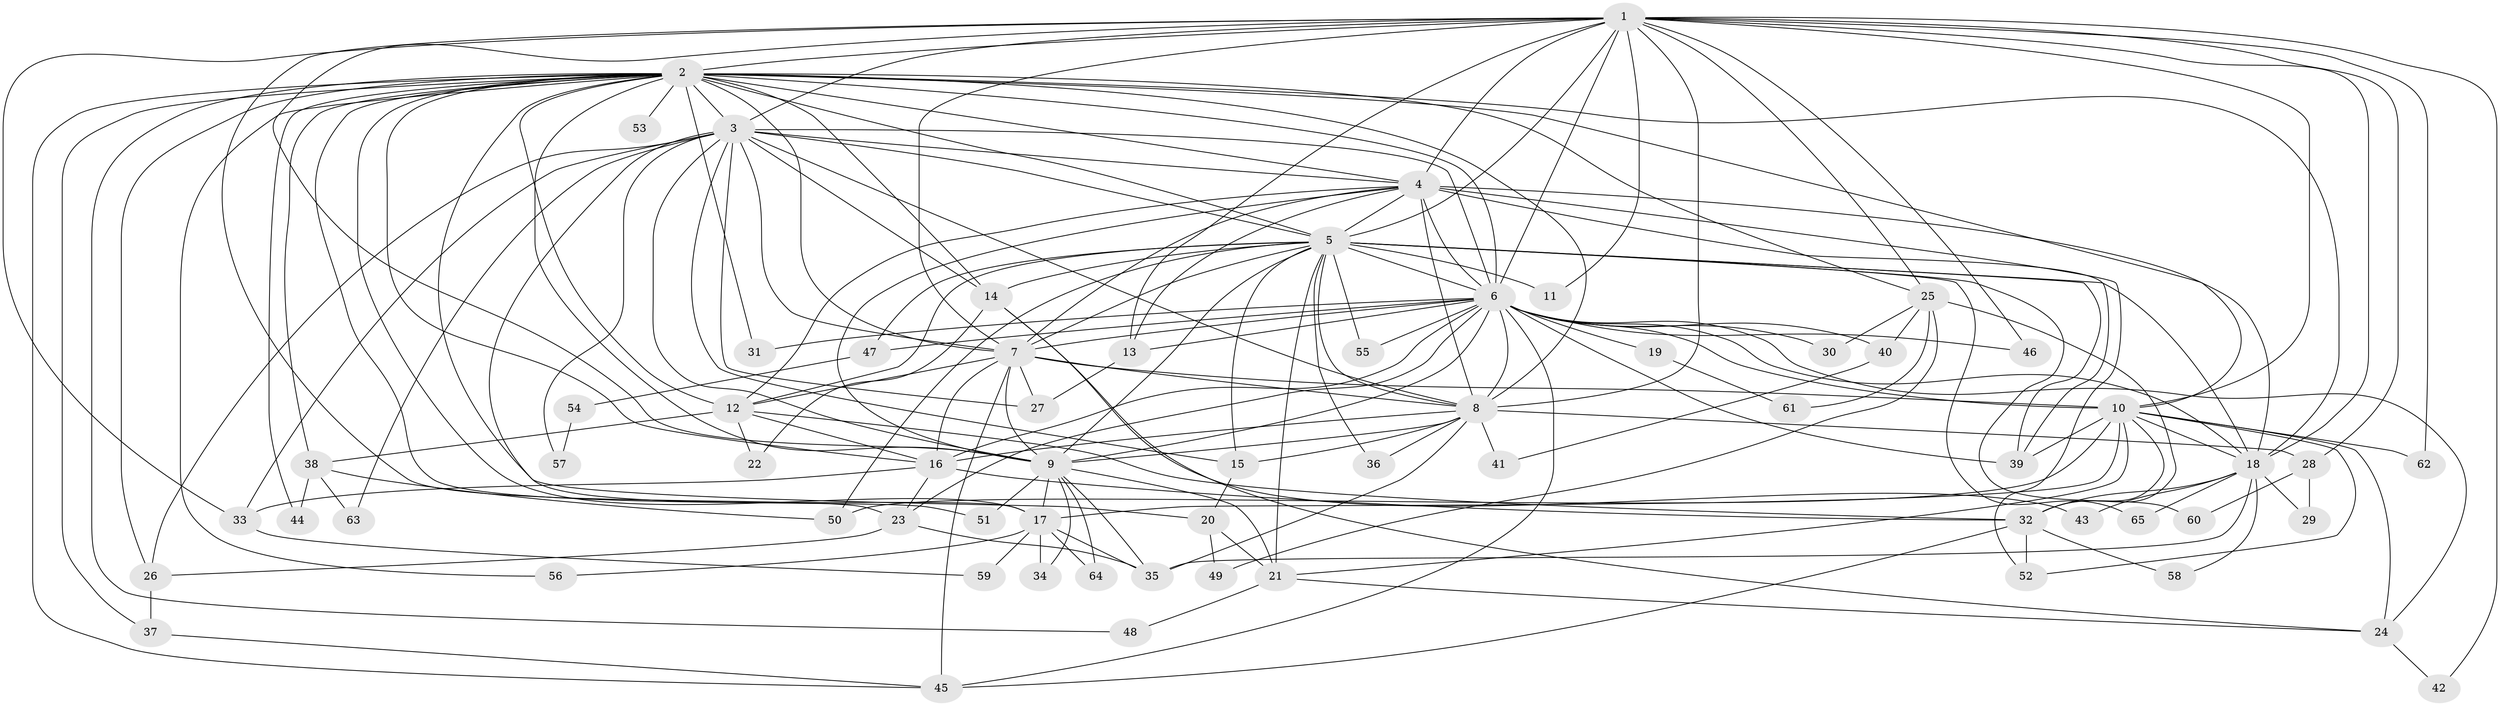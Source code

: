 // original degree distribution, {25: 0.015503875968992248, 31: 0.007751937984496124, 20: 0.007751937984496124, 23: 0.015503875968992248, 29: 0.007751937984496124, 26: 0.007751937984496124, 16: 0.015503875968992248, 4: 0.07751937984496124, 3: 0.15503875968992248, 6: 0.015503875968992248, 5: 0.06976744186046512, 2: 0.5813953488372093, 9: 0.007751937984496124, 8: 0.015503875968992248}
// Generated by graph-tools (version 1.1) at 2025/35/03/09/25 02:35:04]
// undirected, 65 vertices, 182 edges
graph export_dot {
graph [start="1"]
  node [color=gray90,style=filled];
  1;
  2;
  3;
  4;
  5;
  6;
  7;
  8;
  9;
  10;
  11;
  12;
  13;
  14;
  15;
  16;
  17;
  18;
  19;
  20;
  21;
  22;
  23;
  24;
  25;
  26;
  27;
  28;
  29;
  30;
  31;
  32;
  33;
  34;
  35;
  36;
  37;
  38;
  39;
  40;
  41;
  42;
  43;
  44;
  45;
  46;
  47;
  48;
  49;
  50;
  51;
  52;
  53;
  54;
  55;
  56;
  57;
  58;
  59;
  60;
  61;
  62;
  63;
  64;
  65;
  1 -- 2 [weight=2.0];
  1 -- 3 [weight=2.0];
  1 -- 4 [weight=3.0];
  1 -- 5 [weight=3.0];
  1 -- 6 [weight=3.0];
  1 -- 7 [weight=3.0];
  1 -- 8 [weight=3.0];
  1 -- 9 [weight=2.0];
  1 -- 10 [weight=12.0];
  1 -- 11 [weight=1.0];
  1 -- 13 [weight=1.0];
  1 -- 18 [weight=1.0];
  1 -- 23 [weight=2.0];
  1 -- 25 [weight=1.0];
  1 -- 28 [weight=1.0];
  1 -- 33 [weight=1.0];
  1 -- 42 [weight=1.0];
  1 -- 46 [weight=1.0];
  1 -- 62 [weight=1.0];
  2 -- 3 [weight=1.0];
  2 -- 4 [weight=1.0];
  2 -- 5 [weight=1.0];
  2 -- 6 [weight=2.0];
  2 -- 7 [weight=2.0];
  2 -- 8 [weight=1.0];
  2 -- 9 [weight=1.0];
  2 -- 10 [weight=1.0];
  2 -- 12 [weight=1.0];
  2 -- 14 [weight=1.0];
  2 -- 16 [weight=1.0];
  2 -- 17 [weight=2.0];
  2 -- 18 [weight=2.0];
  2 -- 20 [weight=1.0];
  2 -- 25 [weight=1.0];
  2 -- 26 [weight=1.0];
  2 -- 31 [weight=1.0];
  2 -- 37 [weight=1.0];
  2 -- 38 [weight=1.0];
  2 -- 44 [weight=1.0];
  2 -- 45 [weight=1.0];
  2 -- 48 [weight=1.0];
  2 -- 51 [weight=1.0];
  2 -- 53 [weight=1.0];
  2 -- 56 [weight=1.0];
  3 -- 4 [weight=1.0];
  3 -- 5 [weight=2.0];
  3 -- 6 [weight=1.0];
  3 -- 7 [weight=1.0];
  3 -- 8 [weight=1.0];
  3 -- 9 [weight=2.0];
  3 -- 14 [weight=1.0];
  3 -- 15 [weight=1.0];
  3 -- 17 [weight=1.0];
  3 -- 26 [weight=1.0];
  3 -- 27 [weight=1.0];
  3 -- 33 [weight=2.0];
  3 -- 57 [weight=1.0];
  3 -- 63 [weight=1.0];
  4 -- 5 [weight=1.0];
  4 -- 6 [weight=1.0];
  4 -- 7 [weight=1.0];
  4 -- 8 [weight=1.0];
  4 -- 9 [weight=1.0];
  4 -- 12 [weight=1.0];
  4 -- 13 [weight=1.0];
  4 -- 18 [weight=9.0];
  4 -- 39 [weight=1.0];
  4 -- 52 [weight=1.0];
  5 -- 6 [weight=1.0];
  5 -- 7 [weight=1.0];
  5 -- 8 [weight=1.0];
  5 -- 9 [weight=1.0];
  5 -- 11 [weight=2.0];
  5 -- 12 [weight=1.0];
  5 -- 14 [weight=1.0];
  5 -- 15 [weight=1.0];
  5 -- 18 [weight=1.0];
  5 -- 21 [weight=1.0];
  5 -- 36 [weight=1.0];
  5 -- 39 [weight=1.0];
  5 -- 47 [weight=1.0];
  5 -- 50 [weight=1.0];
  5 -- 55 [weight=1.0];
  5 -- 60 [weight=1.0];
  5 -- 65 [weight=1.0];
  6 -- 7 [weight=1.0];
  6 -- 8 [weight=1.0];
  6 -- 9 [weight=1.0];
  6 -- 10 [weight=1.0];
  6 -- 13 [weight=1.0];
  6 -- 16 [weight=1.0];
  6 -- 18 [weight=2.0];
  6 -- 19 [weight=1.0];
  6 -- 23 [weight=2.0];
  6 -- 24 [weight=1.0];
  6 -- 30 [weight=1.0];
  6 -- 31 [weight=1.0];
  6 -- 39 [weight=1.0];
  6 -- 40 [weight=1.0];
  6 -- 45 [weight=1.0];
  6 -- 46 [weight=1.0];
  6 -- 47 [weight=1.0];
  6 -- 55 [weight=1.0];
  7 -- 8 [weight=2.0];
  7 -- 9 [weight=2.0];
  7 -- 10 [weight=1.0];
  7 -- 12 [weight=1.0];
  7 -- 16 [weight=9.0];
  7 -- 27 [weight=1.0];
  7 -- 45 [weight=1.0];
  8 -- 9 [weight=1.0];
  8 -- 15 [weight=1.0];
  8 -- 16 [weight=1.0];
  8 -- 28 [weight=1.0];
  8 -- 35 [weight=1.0];
  8 -- 36 [weight=1.0];
  8 -- 41 [weight=1.0];
  9 -- 17 [weight=1.0];
  9 -- 21 [weight=1.0];
  9 -- 34 [weight=1.0];
  9 -- 35 [weight=1.0];
  9 -- 51 [weight=1.0];
  9 -- 64 [weight=1.0];
  10 -- 17 [weight=1.0];
  10 -- 18 [weight=2.0];
  10 -- 21 [weight=1.0];
  10 -- 24 [weight=1.0];
  10 -- 32 [weight=1.0];
  10 -- 39 [weight=3.0];
  10 -- 50 [weight=1.0];
  10 -- 52 [weight=1.0];
  10 -- 62 [weight=1.0];
  12 -- 16 [weight=2.0];
  12 -- 22 [weight=1.0];
  12 -- 32 [weight=1.0];
  12 -- 38 [weight=1.0];
  13 -- 27 [weight=2.0];
  14 -- 22 [weight=1.0];
  14 -- 24 [weight=1.0];
  14 -- 43 [weight=1.0];
  15 -- 20 [weight=1.0];
  16 -- 23 [weight=1.0];
  16 -- 32 [weight=1.0];
  16 -- 33 [weight=2.0];
  17 -- 34 [weight=1.0];
  17 -- 35 [weight=1.0];
  17 -- 56 [weight=1.0];
  17 -- 59 [weight=1.0];
  17 -- 64 [weight=1.0];
  18 -- 29 [weight=1.0];
  18 -- 32 [weight=1.0];
  18 -- 35 [weight=1.0];
  18 -- 43 [weight=1.0];
  18 -- 58 [weight=1.0];
  18 -- 65 [weight=1.0];
  19 -- 61 [weight=1.0];
  20 -- 21 [weight=1.0];
  20 -- 49 [weight=1.0];
  21 -- 24 [weight=1.0];
  21 -- 48 [weight=1.0];
  23 -- 26 [weight=1.0];
  23 -- 35 [weight=1.0];
  24 -- 42 [weight=1.0];
  25 -- 30 [weight=1.0];
  25 -- 32 [weight=1.0];
  25 -- 40 [weight=1.0];
  25 -- 49 [weight=1.0];
  25 -- 61 [weight=1.0];
  26 -- 37 [weight=1.0];
  28 -- 29 [weight=1.0];
  28 -- 60 [weight=1.0];
  32 -- 45 [weight=1.0];
  32 -- 52 [weight=1.0];
  32 -- 58 [weight=1.0];
  33 -- 59 [weight=1.0];
  37 -- 45 [weight=1.0];
  38 -- 44 [weight=1.0];
  38 -- 50 [weight=1.0];
  38 -- 63 [weight=1.0];
  40 -- 41 [weight=1.0];
  47 -- 54 [weight=1.0];
  54 -- 57 [weight=1.0];
}
